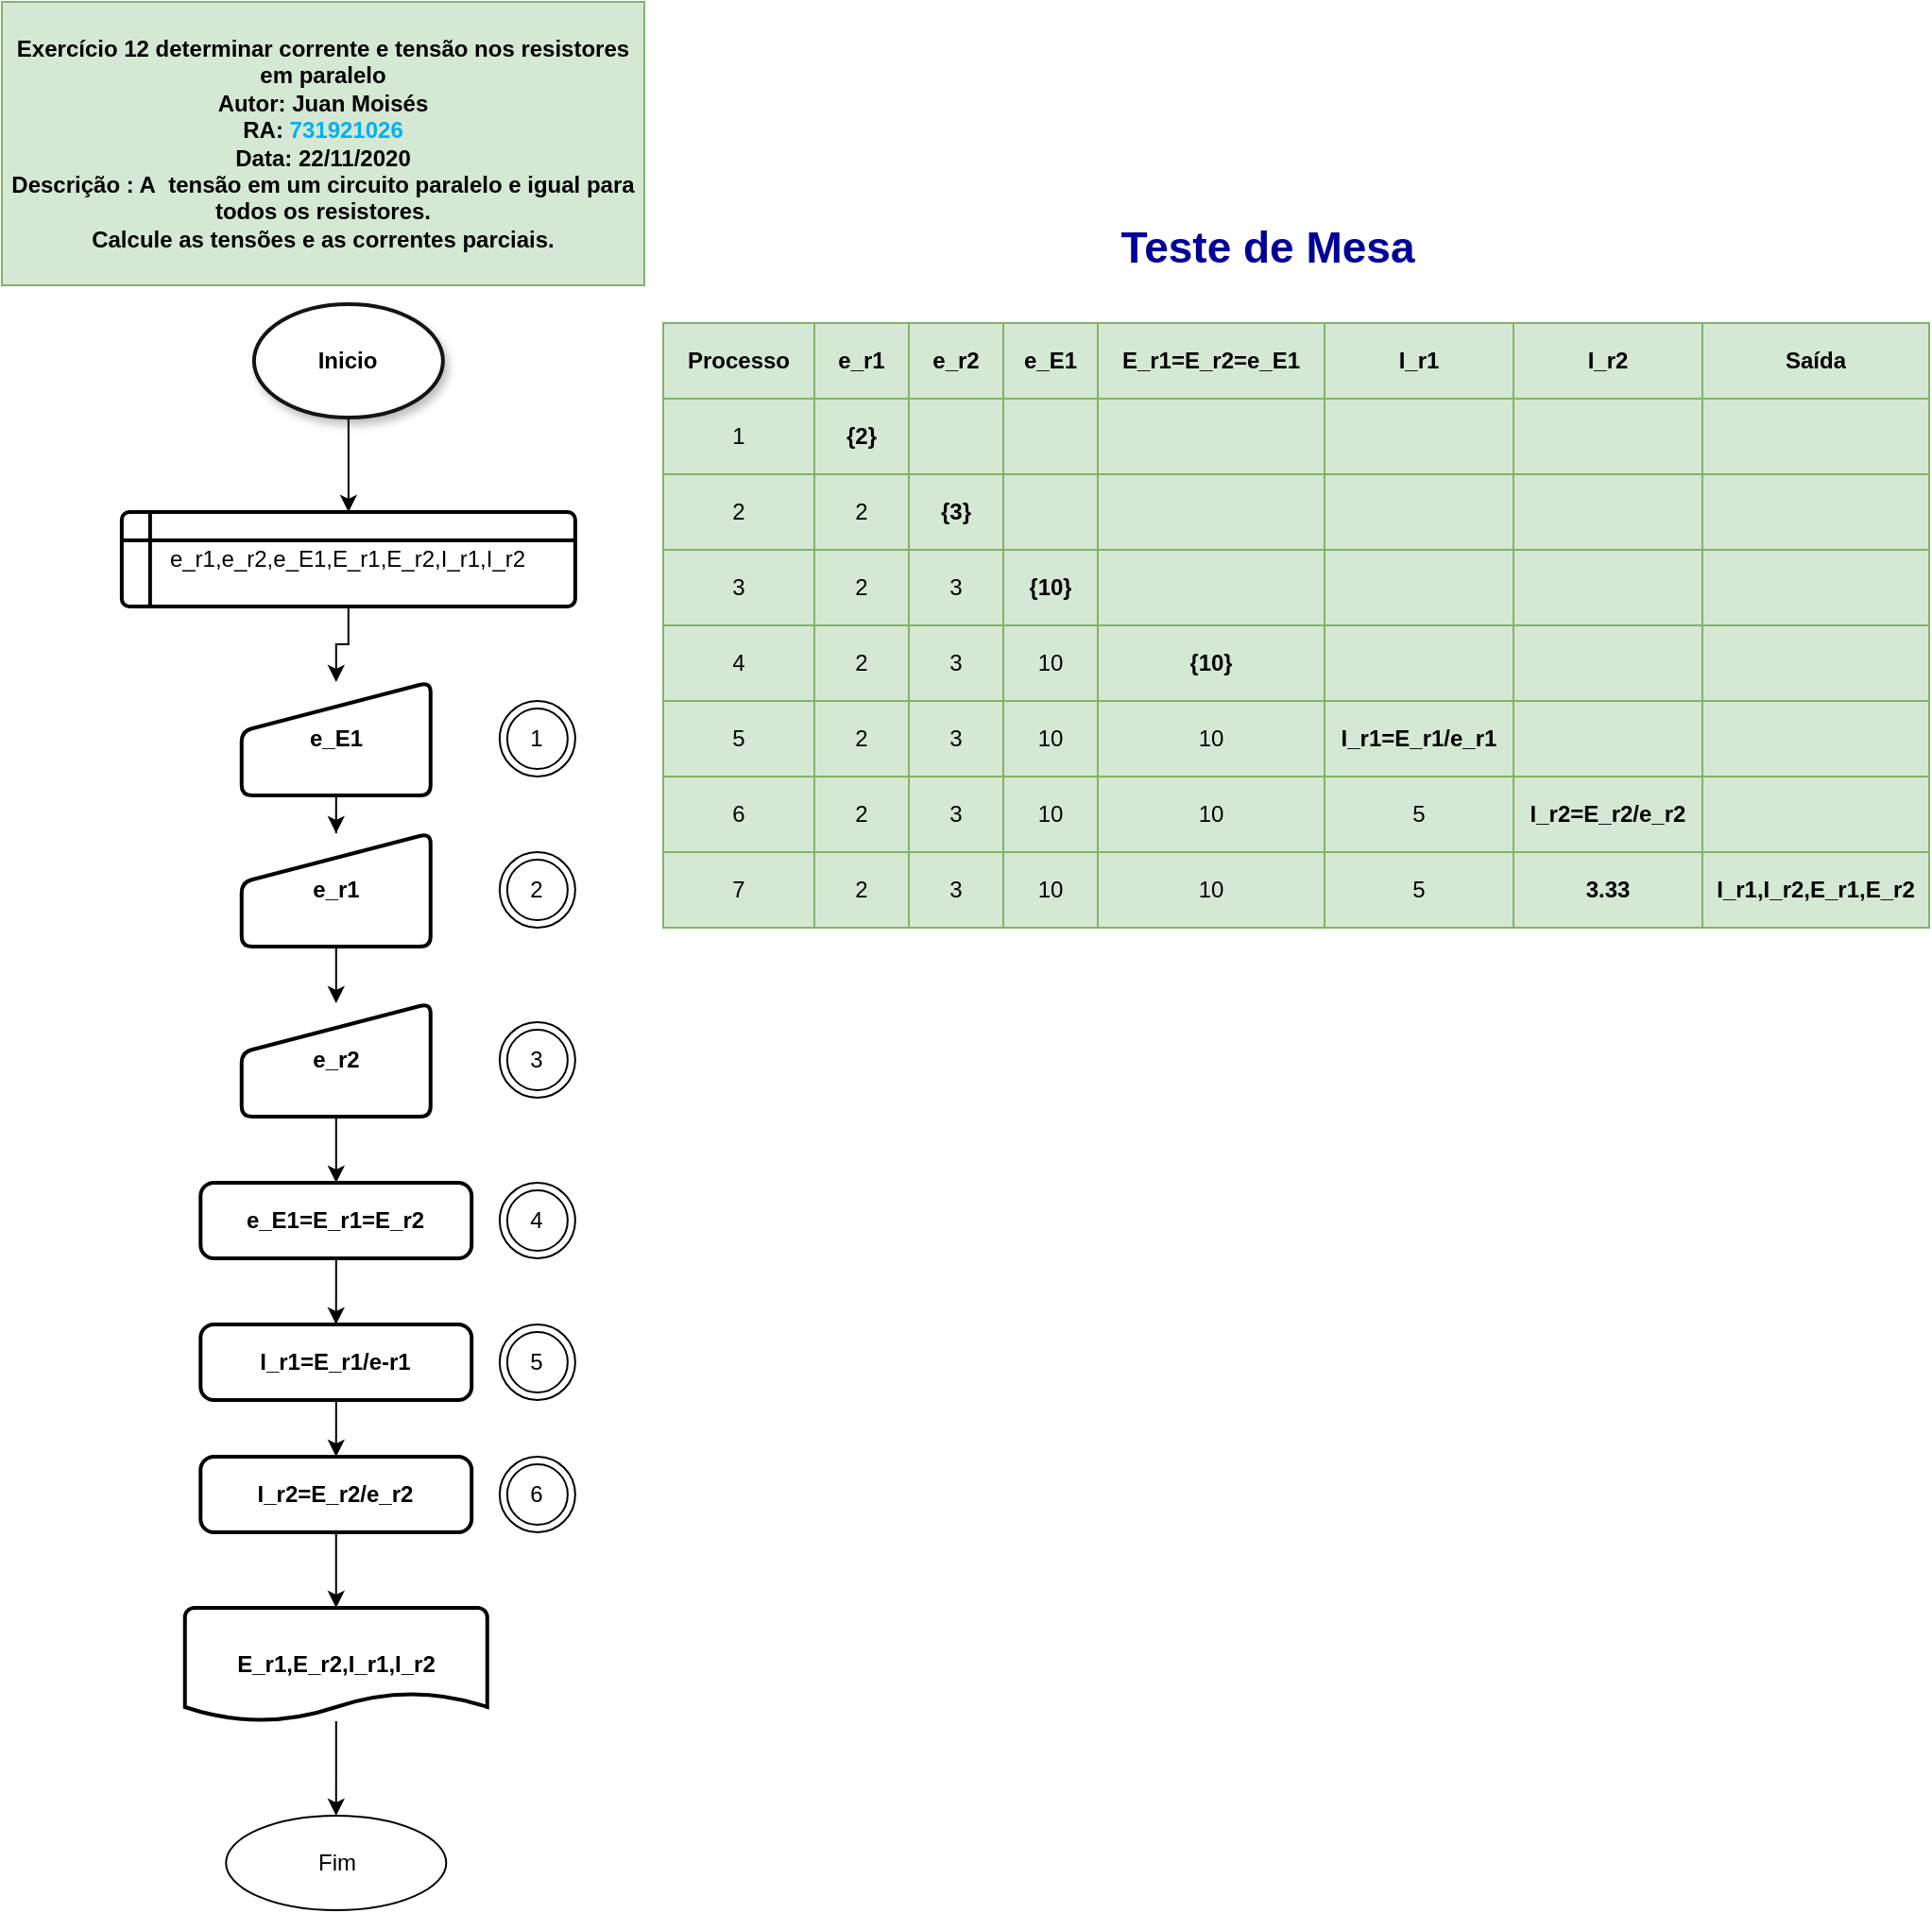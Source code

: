 <mxfile version="13.10.2" type="github"><diagram id="-6XYK5tT2vSQ0VzhzRom" name="Página-1"><mxGraphModel dx="1019" dy="562" grid="1" gridSize="10" guides="1" tooltips="1" connect="1" arrows="1" fold="1" page="1" pageScale="1" pageWidth="827" pageHeight="1169" math="0" shadow="0"><root><mxCell id="0"/><mxCell id="1" parent="0"/><mxCell id="aAwCayTCrIzlKERKmkv0-1" value="Exercício 12 determinar corrente e tensão nos resistores em paralelo&lt;br&gt;Autor: Juan Moisés&lt;br&gt;RA:&amp;nbsp;&lt;b&gt;&lt;span style=&quot;font-size: 9.0pt ; line-height: 107% ; font-family: &amp;#34;calibri&amp;#34; , sans-serif ; color: #00b0f0&quot;&gt;731921026&lt;/span&gt;&lt;/b&gt;&lt;br&gt;Data: 22/11/2020&lt;br&gt;Descrição : A&amp;nbsp; tensão em um circuito paralelo e igual para todos os resistores.&lt;br&gt;Calcule as tensões e as correntes parciais." style="text;html=1;strokeColor=#82b366;fillColor=#d5e8d4;align=center;verticalAlign=middle;whiteSpace=wrap;rounded=0;fontStyle=1;" parent="1" vertex="1"><mxGeometry x="10" y="30" width="340" height="150" as="geometry"/></mxCell><mxCell id="aAwCayTCrIzlKERKmkv0-2" value="" style="shape=table;html=1;whiteSpace=wrap;startSize=0;container=1;collapsible=0;childLayout=tableLayout;fillColor=#d5e8d4;strokeColor=#82b366;" parent="1" vertex="1"><mxGeometry x="360" y="200" width="670" height="320" as="geometry"/></mxCell><mxCell id="aAwCayTCrIzlKERKmkv0-3" value="" style="shape=partialRectangle;html=1;whiteSpace=wrap;collapsible=0;dropTarget=0;pointerEvents=0;fillColor=none;top=0;left=0;bottom=0;right=0;points=[[0,0.5],[1,0.5]];portConstraint=eastwest;" parent="aAwCayTCrIzlKERKmkv0-2" vertex="1"><mxGeometry width="670" height="40" as="geometry"/></mxCell><mxCell id="aAwCayTCrIzlKERKmkv0-4" value="Processo" style="shape=partialRectangle;html=1;whiteSpace=wrap;connectable=0;overflow=hidden;fillColor=none;top=0;left=0;bottom=0;right=0;fontStyle=1" parent="aAwCayTCrIzlKERKmkv0-3" vertex="1"><mxGeometry width="80" height="40" as="geometry"/></mxCell><mxCell id="aAwCayTCrIzlKERKmkv0-5" value="e_r1" style="shape=partialRectangle;html=1;whiteSpace=wrap;connectable=0;overflow=hidden;fillColor=none;top=0;left=0;bottom=0;right=0;fontStyle=1" parent="aAwCayTCrIzlKERKmkv0-3" vertex="1"><mxGeometry x="80" width="50" height="40" as="geometry"/></mxCell><mxCell id="aAwCayTCrIzlKERKmkv0-6" value="e_r2" style="shape=partialRectangle;html=1;whiteSpace=wrap;connectable=0;overflow=hidden;fillColor=none;top=0;left=0;bottom=0;right=0;fontStyle=1" parent="aAwCayTCrIzlKERKmkv0-3" vertex="1"><mxGeometry x="130" width="50" height="40" as="geometry"/></mxCell><mxCell id="aAwCayTCrIzlKERKmkv0-7" value="e_E1" style="shape=partialRectangle;html=1;whiteSpace=wrap;connectable=0;overflow=hidden;fillColor=none;top=0;left=0;bottom=0;right=0;fontStyle=1" parent="aAwCayTCrIzlKERKmkv0-3" vertex="1"><mxGeometry x="180" width="50" height="40" as="geometry"/></mxCell><mxCell id="aAwCayTCrIzlKERKmkv0-9" value="E_r1=E_r2=e_E1" style="shape=partialRectangle;html=1;whiteSpace=wrap;connectable=0;overflow=hidden;fillColor=none;top=0;left=0;bottom=0;right=0;fontStyle=1" parent="aAwCayTCrIzlKERKmkv0-3" vertex="1"><mxGeometry x="230" width="120" height="40" as="geometry"/></mxCell><mxCell id="aAwCayTCrIzlKERKmkv0-11" value="I_r1" style="shape=partialRectangle;html=1;whiteSpace=wrap;connectable=0;overflow=hidden;fillColor=none;top=0;left=0;bottom=0;right=0;fontStyle=1" parent="aAwCayTCrIzlKERKmkv0-3" vertex="1"><mxGeometry x="350" width="100" height="40" as="geometry"/></mxCell><mxCell id="aAwCayTCrIzlKERKmkv0-12" value="I_r2" style="shape=partialRectangle;html=1;whiteSpace=wrap;connectable=0;overflow=hidden;fillColor=none;top=0;left=0;bottom=0;right=0;fontStyle=1" parent="aAwCayTCrIzlKERKmkv0-3" vertex="1"><mxGeometry x="450" width="100" height="40" as="geometry"/></mxCell><mxCell id="aAwCayTCrIzlKERKmkv0-241" value="Saída" style="shape=partialRectangle;html=1;whiteSpace=wrap;connectable=0;overflow=hidden;fillColor=none;top=0;left=0;bottom=0;right=0;fontStyle=1" parent="aAwCayTCrIzlKERKmkv0-3" vertex="1"><mxGeometry x="550" width="120" height="40" as="geometry"/></mxCell><mxCell id="aAwCayTCrIzlKERKmkv0-15" value="" style="shape=partialRectangle;html=1;whiteSpace=wrap;collapsible=0;dropTarget=0;pointerEvents=0;fillColor=none;top=0;left=0;bottom=0;right=0;points=[[0,0.5],[1,0.5]];portConstraint=eastwest;" parent="aAwCayTCrIzlKERKmkv0-2" vertex="1"><mxGeometry y="40" width="670" height="40" as="geometry"/></mxCell><mxCell id="aAwCayTCrIzlKERKmkv0-16" value="1" style="shape=partialRectangle;html=1;whiteSpace=wrap;connectable=0;overflow=hidden;fillColor=none;top=0;left=0;bottom=0;right=0;" parent="aAwCayTCrIzlKERKmkv0-15" vertex="1"><mxGeometry width="80" height="40" as="geometry"/></mxCell><mxCell id="aAwCayTCrIzlKERKmkv0-17" value="&lt;b&gt;{2}&lt;/b&gt;" style="shape=partialRectangle;html=1;whiteSpace=wrap;connectable=0;overflow=hidden;fillColor=none;top=0;left=0;bottom=0;right=0;" parent="aAwCayTCrIzlKERKmkv0-15" vertex="1"><mxGeometry x="80" width="50" height="40" as="geometry"/></mxCell><mxCell id="aAwCayTCrIzlKERKmkv0-18" value="" style="shape=partialRectangle;html=1;whiteSpace=wrap;connectable=0;overflow=hidden;fillColor=none;top=0;left=0;bottom=0;right=0;" parent="aAwCayTCrIzlKERKmkv0-15" vertex="1"><mxGeometry x="130" width="50" height="40" as="geometry"/></mxCell><mxCell id="aAwCayTCrIzlKERKmkv0-19" value="" style="shape=partialRectangle;html=1;whiteSpace=wrap;connectable=0;overflow=hidden;fillColor=none;top=0;left=0;bottom=0;right=0;" parent="aAwCayTCrIzlKERKmkv0-15" vertex="1"><mxGeometry x="180" width="50" height="40" as="geometry"/></mxCell><mxCell id="aAwCayTCrIzlKERKmkv0-21" style="shape=partialRectangle;html=1;whiteSpace=wrap;connectable=0;overflow=hidden;fillColor=none;top=0;left=0;bottom=0;right=0;" parent="aAwCayTCrIzlKERKmkv0-15" vertex="1"><mxGeometry x="230" width="120" height="40" as="geometry"/></mxCell><mxCell id="aAwCayTCrIzlKERKmkv0-23" style="shape=partialRectangle;html=1;whiteSpace=wrap;connectable=0;overflow=hidden;fillColor=none;top=0;left=0;bottom=0;right=0;" parent="aAwCayTCrIzlKERKmkv0-15" vertex="1"><mxGeometry x="350" width="100" height="40" as="geometry"/></mxCell><mxCell id="aAwCayTCrIzlKERKmkv0-24" style="shape=partialRectangle;html=1;whiteSpace=wrap;connectable=0;overflow=hidden;fillColor=none;top=0;left=0;bottom=0;right=0;" parent="aAwCayTCrIzlKERKmkv0-15" vertex="1"><mxGeometry x="450" width="100" height="40" as="geometry"/></mxCell><mxCell id="aAwCayTCrIzlKERKmkv0-242" style="shape=partialRectangle;html=1;whiteSpace=wrap;connectable=0;overflow=hidden;fillColor=none;top=0;left=0;bottom=0;right=0;" parent="aAwCayTCrIzlKERKmkv0-15" vertex="1"><mxGeometry x="550" width="120" height="40" as="geometry"/></mxCell><mxCell id="aAwCayTCrIzlKERKmkv0-27" style="shape=partialRectangle;html=1;whiteSpace=wrap;collapsible=0;dropTarget=0;pointerEvents=0;fillColor=none;top=0;left=0;bottom=0;right=0;points=[[0,0.5],[1,0.5]];portConstraint=eastwest;" parent="aAwCayTCrIzlKERKmkv0-2" vertex="1"><mxGeometry y="80" width="670" height="40" as="geometry"/></mxCell><mxCell id="aAwCayTCrIzlKERKmkv0-28" value="2" style="shape=partialRectangle;html=1;whiteSpace=wrap;connectable=0;overflow=hidden;fillColor=none;top=0;left=0;bottom=0;right=0;" parent="aAwCayTCrIzlKERKmkv0-27" vertex="1"><mxGeometry width="80" height="40" as="geometry"/></mxCell><mxCell id="aAwCayTCrIzlKERKmkv0-29" value="2" style="shape=partialRectangle;html=1;whiteSpace=wrap;connectable=0;overflow=hidden;fillColor=none;top=0;left=0;bottom=0;right=0;" parent="aAwCayTCrIzlKERKmkv0-27" vertex="1"><mxGeometry x="80" width="50" height="40" as="geometry"/></mxCell><mxCell id="aAwCayTCrIzlKERKmkv0-30" value="&lt;b&gt;{3}&lt;/b&gt;" style="shape=partialRectangle;html=1;whiteSpace=wrap;connectable=0;overflow=hidden;fillColor=none;top=0;left=0;bottom=0;right=0;" parent="aAwCayTCrIzlKERKmkv0-27" vertex="1"><mxGeometry x="130" width="50" height="40" as="geometry"/></mxCell><mxCell id="aAwCayTCrIzlKERKmkv0-31" style="shape=partialRectangle;html=1;whiteSpace=wrap;connectable=0;overflow=hidden;fillColor=none;top=0;left=0;bottom=0;right=0;" parent="aAwCayTCrIzlKERKmkv0-27" vertex="1"><mxGeometry x="180" width="50" height="40" as="geometry"/></mxCell><mxCell id="aAwCayTCrIzlKERKmkv0-33" style="shape=partialRectangle;html=1;whiteSpace=wrap;connectable=0;overflow=hidden;fillColor=none;top=0;left=0;bottom=0;right=0;" parent="aAwCayTCrIzlKERKmkv0-27" vertex="1"><mxGeometry x="230" width="120" height="40" as="geometry"/></mxCell><mxCell id="aAwCayTCrIzlKERKmkv0-35" style="shape=partialRectangle;html=1;whiteSpace=wrap;connectable=0;overflow=hidden;fillColor=none;top=0;left=0;bottom=0;right=0;" parent="aAwCayTCrIzlKERKmkv0-27" vertex="1"><mxGeometry x="350" width="100" height="40" as="geometry"/></mxCell><mxCell id="aAwCayTCrIzlKERKmkv0-36" style="shape=partialRectangle;html=1;whiteSpace=wrap;connectable=0;overflow=hidden;fillColor=none;top=0;left=0;bottom=0;right=0;" parent="aAwCayTCrIzlKERKmkv0-27" vertex="1"><mxGeometry x="450" width="100" height="40" as="geometry"/></mxCell><mxCell id="aAwCayTCrIzlKERKmkv0-243" style="shape=partialRectangle;html=1;whiteSpace=wrap;connectable=0;overflow=hidden;fillColor=none;top=0;left=0;bottom=0;right=0;" parent="aAwCayTCrIzlKERKmkv0-27" vertex="1"><mxGeometry x="550" width="120" height="40" as="geometry"/></mxCell><mxCell id="aAwCayTCrIzlKERKmkv0-39" style="shape=partialRectangle;html=1;whiteSpace=wrap;collapsible=0;dropTarget=0;pointerEvents=0;fillColor=none;top=0;left=0;bottom=0;right=0;points=[[0,0.5],[1,0.5]];portConstraint=eastwest;" parent="aAwCayTCrIzlKERKmkv0-2" vertex="1"><mxGeometry y="120" width="670" height="40" as="geometry"/></mxCell><mxCell id="aAwCayTCrIzlKERKmkv0-40" value="3" style="shape=partialRectangle;html=1;whiteSpace=wrap;connectable=0;overflow=hidden;fillColor=none;top=0;left=0;bottom=0;right=0;" parent="aAwCayTCrIzlKERKmkv0-39" vertex="1"><mxGeometry width="80" height="40" as="geometry"/></mxCell><mxCell id="aAwCayTCrIzlKERKmkv0-41" value="2" style="shape=partialRectangle;html=1;whiteSpace=wrap;connectable=0;overflow=hidden;fillColor=none;top=0;left=0;bottom=0;right=0;" parent="aAwCayTCrIzlKERKmkv0-39" vertex="1"><mxGeometry x="80" width="50" height="40" as="geometry"/></mxCell><mxCell id="aAwCayTCrIzlKERKmkv0-42" value="3" style="shape=partialRectangle;html=1;whiteSpace=wrap;connectable=0;overflow=hidden;fillColor=none;top=0;left=0;bottom=0;right=0;" parent="aAwCayTCrIzlKERKmkv0-39" vertex="1"><mxGeometry x="130" width="50" height="40" as="geometry"/></mxCell><mxCell id="aAwCayTCrIzlKERKmkv0-43" value="{10}" style="shape=partialRectangle;html=1;whiteSpace=wrap;connectable=0;overflow=hidden;fillColor=none;top=0;left=0;bottom=0;right=0;fontStyle=1" parent="aAwCayTCrIzlKERKmkv0-39" vertex="1"><mxGeometry x="180" width="50" height="40" as="geometry"/></mxCell><mxCell id="aAwCayTCrIzlKERKmkv0-45" style="shape=partialRectangle;html=1;whiteSpace=wrap;connectable=0;overflow=hidden;fillColor=none;top=0;left=0;bottom=0;right=0;fontStyle=1" parent="aAwCayTCrIzlKERKmkv0-39" vertex="1"><mxGeometry x="230" width="120" height="40" as="geometry"/></mxCell><mxCell id="aAwCayTCrIzlKERKmkv0-47" style="shape=partialRectangle;html=1;whiteSpace=wrap;connectable=0;overflow=hidden;fillColor=none;top=0;left=0;bottom=0;right=0;fontStyle=1" parent="aAwCayTCrIzlKERKmkv0-39" vertex="1"><mxGeometry x="350" width="100" height="40" as="geometry"/></mxCell><mxCell id="aAwCayTCrIzlKERKmkv0-48" style="shape=partialRectangle;html=1;whiteSpace=wrap;connectable=0;overflow=hidden;fillColor=none;top=0;left=0;bottom=0;right=0;fontStyle=1" parent="aAwCayTCrIzlKERKmkv0-39" vertex="1"><mxGeometry x="450" width="100" height="40" as="geometry"/></mxCell><mxCell id="aAwCayTCrIzlKERKmkv0-244" style="shape=partialRectangle;html=1;whiteSpace=wrap;connectable=0;overflow=hidden;fillColor=none;top=0;left=0;bottom=0;right=0;fontStyle=1" parent="aAwCayTCrIzlKERKmkv0-39" vertex="1"><mxGeometry x="550" width="120" height="40" as="geometry"/></mxCell><mxCell id="aAwCayTCrIzlKERKmkv0-51" style="shape=partialRectangle;html=1;whiteSpace=wrap;collapsible=0;dropTarget=0;pointerEvents=0;fillColor=none;top=0;left=0;bottom=0;right=0;points=[[0,0.5],[1,0.5]];portConstraint=eastwest;" parent="aAwCayTCrIzlKERKmkv0-2" vertex="1"><mxGeometry y="160" width="670" height="40" as="geometry"/></mxCell><mxCell id="aAwCayTCrIzlKERKmkv0-52" value="4" style="shape=partialRectangle;html=1;whiteSpace=wrap;connectable=0;overflow=hidden;fillColor=none;top=0;left=0;bottom=0;right=0;" parent="aAwCayTCrIzlKERKmkv0-51" vertex="1"><mxGeometry width="80" height="40" as="geometry"/></mxCell><mxCell id="aAwCayTCrIzlKERKmkv0-53" value="2" style="shape=partialRectangle;html=1;whiteSpace=wrap;connectable=0;overflow=hidden;fillColor=none;top=0;left=0;bottom=0;right=0;" parent="aAwCayTCrIzlKERKmkv0-51" vertex="1"><mxGeometry x="80" width="50" height="40" as="geometry"/></mxCell><mxCell id="aAwCayTCrIzlKERKmkv0-54" value="3" style="shape=partialRectangle;html=1;whiteSpace=wrap;connectable=0;overflow=hidden;fillColor=none;top=0;left=0;bottom=0;right=0;" parent="aAwCayTCrIzlKERKmkv0-51" vertex="1"><mxGeometry x="130" width="50" height="40" as="geometry"/></mxCell><mxCell id="aAwCayTCrIzlKERKmkv0-55" value="&lt;span style=&quot;font-weight: normal&quot;&gt;10&lt;/span&gt;" style="shape=partialRectangle;html=1;whiteSpace=wrap;connectable=0;overflow=hidden;fillColor=none;top=0;left=0;bottom=0;right=0;fontStyle=1" parent="aAwCayTCrIzlKERKmkv0-51" vertex="1"><mxGeometry x="180" width="50" height="40" as="geometry"/></mxCell><mxCell id="aAwCayTCrIzlKERKmkv0-57" value="{10}" style="shape=partialRectangle;html=1;whiteSpace=wrap;connectable=0;overflow=hidden;fillColor=none;top=0;left=0;bottom=0;right=0;fontStyle=1" parent="aAwCayTCrIzlKERKmkv0-51" vertex="1"><mxGeometry x="230" width="120" height="40" as="geometry"/></mxCell><mxCell id="aAwCayTCrIzlKERKmkv0-59" style="shape=partialRectangle;html=1;whiteSpace=wrap;connectable=0;overflow=hidden;fillColor=none;top=0;left=0;bottom=0;right=0;fontStyle=1" parent="aAwCayTCrIzlKERKmkv0-51" vertex="1"><mxGeometry x="350" width="100" height="40" as="geometry"/></mxCell><mxCell id="aAwCayTCrIzlKERKmkv0-60" style="shape=partialRectangle;html=1;whiteSpace=wrap;connectable=0;overflow=hidden;fillColor=none;top=0;left=0;bottom=0;right=0;fontStyle=1" parent="aAwCayTCrIzlKERKmkv0-51" vertex="1"><mxGeometry x="450" width="100" height="40" as="geometry"/></mxCell><mxCell id="aAwCayTCrIzlKERKmkv0-245" style="shape=partialRectangle;html=1;whiteSpace=wrap;connectable=0;overflow=hidden;fillColor=none;top=0;left=0;bottom=0;right=0;fontStyle=1" parent="aAwCayTCrIzlKERKmkv0-51" vertex="1"><mxGeometry x="550" width="120" height="40" as="geometry"/></mxCell><mxCell id="aAwCayTCrIzlKERKmkv0-63" style="shape=partialRectangle;html=1;whiteSpace=wrap;collapsible=0;dropTarget=0;pointerEvents=0;fillColor=none;top=0;left=0;bottom=0;right=0;points=[[0,0.5],[1,0.5]];portConstraint=eastwest;" parent="aAwCayTCrIzlKERKmkv0-2" vertex="1"><mxGeometry y="200" width="670" height="40" as="geometry"/></mxCell><mxCell id="aAwCayTCrIzlKERKmkv0-64" value="5" style="shape=partialRectangle;html=1;whiteSpace=wrap;connectable=0;overflow=hidden;fillColor=none;top=0;left=0;bottom=0;right=0;" parent="aAwCayTCrIzlKERKmkv0-63" vertex="1"><mxGeometry width="80" height="40" as="geometry"/></mxCell><mxCell id="aAwCayTCrIzlKERKmkv0-65" value="2" style="shape=partialRectangle;html=1;whiteSpace=wrap;connectable=0;overflow=hidden;fillColor=none;top=0;left=0;bottom=0;right=0;" parent="aAwCayTCrIzlKERKmkv0-63" vertex="1"><mxGeometry x="80" width="50" height="40" as="geometry"/></mxCell><mxCell id="aAwCayTCrIzlKERKmkv0-66" value="3" style="shape=partialRectangle;html=1;whiteSpace=wrap;connectable=0;overflow=hidden;fillColor=none;top=0;left=0;bottom=0;right=0;" parent="aAwCayTCrIzlKERKmkv0-63" vertex="1"><mxGeometry x="130" width="50" height="40" as="geometry"/></mxCell><mxCell id="aAwCayTCrIzlKERKmkv0-67" value="&lt;span style=&quot;font-weight: normal&quot;&gt;10&lt;/span&gt;" style="shape=partialRectangle;html=1;whiteSpace=wrap;connectable=0;overflow=hidden;fillColor=none;top=0;left=0;bottom=0;right=0;fontStyle=1" parent="aAwCayTCrIzlKERKmkv0-63" vertex="1"><mxGeometry x="180" width="50" height="40" as="geometry"/></mxCell><mxCell id="aAwCayTCrIzlKERKmkv0-69" value="&lt;span style=&quot;font-weight: normal&quot;&gt;10&lt;/span&gt;" style="shape=partialRectangle;html=1;whiteSpace=wrap;connectable=0;overflow=hidden;fillColor=none;top=0;left=0;bottom=0;right=0;fontStyle=1" parent="aAwCayTCrIzlKERKmkv0-63" vertex="1"><mxGeometry x="230" width="120" height="40" as="geometry"/></mxCell><mxCell id="aAwCayTCrIzlKERKmkv0-71" value="I_r1=E_r1/e_r1" style="shape=partialRectangle;html=1;whiteSpace=wrap;connectable=0;overflow=hidden;fillColor=none;top=0;left=0;bottom=0;right=0;fontStyle=1" parent="aAwCayTCrIzlKERKmkv0-63" vertex="1"><mxGeometry x="350" width="100" height="40" as="geometry"/></mxCell><mxCell id="aAwCayTCrIzlKERKmkv0-72" style="shape=partialRectangle;html=1;whiteSpace=wrap;connectable=0;overflow=hidden;fillColor=none;top=0;left=0;bottom=0;right=0;fontStyle=1" parent="aAwCayTCrIzlKERKmkv0-63" vertex="1"><mxGeometry x="450" width="100" height="40" as="geometry"/></mxCell><mxCell id="aAwCayTCrIzlKERKmkv0-246" style="shape=partialRectangle;html=1;whiteSpace=wrap;connectable=0;overflow=hidden;fillColor=none;top=0;left=0;bottom=0;right=0;fontStyle=1" parent="aAwCayTCrIzlKERKmkv0-63" vertex="1"><mxGeometry x="550" width="120" height="40" as="geometry"/></mxCell><mxCell id="aAwCayTCrIzlKERKmkv0-75" style="shape=partialRectangle;html=1;whiteSpace=wrap;collapsible=0;dropTarget=0;pointerEvents=0;fillColor=none;top=0;left=0;bottom=0;right=0;points=[[0,0.5],[1,0.5]];portConstraint=eastwest;" parent="aAwCayTCrIzlKERKmkv0-2" vertex="1"><mxGeometry y="240" width="670" height="40" as="geometry"/></mxCell><mxCell id="aAwCayTCrIzlKERKmkv0-76" value="6" style="shape=partialRectangle;html=1;whiteSpace=wrap;connectable=0;overflow=hidden;fillColor=none;top=0;left=0;bottom=0;right=0;" parent="aAwCayTCrIzlKERKmkv0-75" vertex="1"><mxGeometry width="80" height="40" as="geometry"/></mxCell><mxCell id="aAwCayTCrIzlKERKmkv0-77" value="2" style="shape=partialRectangle;html=1;whiteSpace=wrap;connectable=0;overflow=hidden;fillColor=none;top=0;left=0;bottom=0;right=0;" parent="aAwCayTCrIzlKERKmkv0-75" vertex="1"><mxGeometry x="80" width="50" height="40" as="geometry"/></mxCell><mxCell id="aAwCayTCrIzlKERKmkv0-78" value="3" style="shape=partialRectangle;html=1;whiteSpace=wrap;connectable=0;overflow=hidden;fillColor=none;top=0;left=0;bottom=0;right=0;" parent="aAwCayTCrIzlKERKmkv0-75" vertex="1"><mxGeometry x="130" width="50" height="40" as="geometry"/></mxCell><mxCell id="aAwCayTCrIzlKERKmkv0-79" value="&lt;span style=&quot;font-weight: normal&quot;&gt;10&lt;/span&gt;" style="shape=partialRectangle;html=1;whiteSpace=wrap;connectable=0;overflow=hidden;fillColor=none;top=0;left=0;bottom=0;right=0;fontStyle=1" parent="aAwCayTCrIzlKERKmkv0-75" vertex="1"><mxGeometry x="180" width="50" height="40" as="geometry"/></mxCell><mxCell id="aAwCayTCrIzlKERKmkv0-81" value="&lt;span style=&quot;font-weight: normal&quot;&gt;10&lt;/span&gt;" style="shape=partialRectangle;html=1;whiteSpace=wrap;connectable=0;overflow=hidden;fillColor=none;top=0;left=0;bottom=0;right=0;fontStyle=1" parent="aAwCayTCrIzlKERKmkv0-75" vertex="1"><mxGeometry x="230" width="120" height="40" as="geometry"/></mxCell><mxCell id="aAwCayTCrIzlKERKmkv0-83" value="&lt;span style=&quot;font-weight: normal&quot;&gt;5&lt;/span&gt;" style="shape=partialRectangle;html=1;whiteSpace=wrap;connectable=0;overflow=hidden;fillColor=none;top=0;left=0;bottom=0;right=0;fontStyle=1" parent="aAwCayTCrIzlKERKmkv0-75" vertex="1"><mxGeometry x="350" width="100" height="40" as="geometry"/></mxCell><mxCell id="aAwCayTCrIzlKERKmkv0-84" value="I_r2=E_r2/e_r2" style="shape=partialRectangle;html=1;whiteSpace=wrap;connectable=0;overflow=hidden;fillColor=none;top=0;left=0;bottom=0;right=0;fontStyle=1" parent="aAwCayTCrIzlKERKmkv0-75" vertex="1"><mxGeometry x="450" width="100" height="40" as="geometry"/></mxCell><mxCell id="aAwCayTCrIzlKERKmkv0-247" style="shape=partialRectangle;html=1;whiteSpace=wrap;connectable=0;overflow=hidden;fillColor=none;top=0;left=0;bottom=0;right=0;fontStyle=1" parent="aAwCayTCrIzlKERKmkv0-75" vertex="1"><mxGeometry x="550" width="120" height="40" as="geometry"/></mxCell><mxCell id="aAwCayTCrIzlKERKmkv0-87" style="shape=partialRectangle;html=1;whiteSpace=wrap;collapsible=0;dropTarget=0;pointerEvents=0;fillColor=none;top=0;left=0;bottom=0;right=0;points=[[0,0.5],[1,0.5]];portConstraint=eastwest;" parent="aAwCayTCrIzlKERKmkv0-2" vertex="1"><mxGeometry y="280" width="670" height="40" as="geometry"/></mxCell><mxCell id="aAwCayTCrIzlKERKmkv0-88" value="7" style="shape=partialRectangle;html=1;whiteSpace=wrap;connectable=0;overflow=hidden;fillColor=none;top=0;left=0;bottom=0;right=0;" parent="aAwCayTCrIzlKERKmkv0-87" vertex="1"><mxGeometry width="80" height="40" as="geometry"/></mxCell><mxCell id="aAwCayTCrIzlKERKmkv0-89" value="2" style="shape=partialRectangle;html=1;whiteSpace=wrap;connectable=0;overflow=hidden;fillColor=none;top=0;left=0;bottom=0;right=0;" parent="aAwCayTCrIzlKERKmkv0-87" vertex="1"><mxGeometry x="80" width="50" height="40" as="geometry"/></mxCell><mxCell id="aAwCayTCrIzlKERKmkv0-90" value="3" style="shape=partialRectangle;html=1;whiteSpace=wrap;connectable=0;overflow=hidden;fillColor=none;top=0;left=0;bottom=0;right=0;" parent="aAwCayTCrIzlKERKmkv0-87" vertex="1"><mxGeometry x="130" width="50" height="40" as="geometry"/></mxCell><mxCell id="aAwCayTCrIzlKERKmkv0-91" value="&lt;span style=&quot;font-weight: normal&quot;&gt;10&lt;/span&gt;" style="shape=partialRectangle;html=1;whiteSpace=wrap;connectable=0;overflow=hidden;fillColor=none;top=0;left=0;bottom=0;right=0;fontStyle=1" parent="aAwCayTCrIzlKERKmkv0-87" vertex="1"><mxGeometry x="180" width="50" height="40" as="geometry"/></mxCell><mxCell id="aAwCayTCrIzlKERKmkv0-93" value="&lt;span style=&quot;font-weight: normal&quot;&gt;10&lt;/span&gt;" style="shape=partialRectangle;html=1;whiteSpace=wrap;connectable=0;overflow=hidden;fillColor=none;top=0;left=0;bottom=0;right=0;fontStyle=1" parent="aAwCayTCrIzlKERKmkv0-87" vertex="1"><mxGeometry x="230" width="120" height="40" as="geometry"/></mxCell><mxCell id="aAwCayTCrIzlKERKmkv0-95" value="&lt;span style=&quot;font-weight: normal&quot;&gt;5&lt;/span&gt;" style="shape=partialRectangle;html=1;whiteSpace=wrap;connectable=0;overflow=hidden;fillColor=none;top=0;left=0;bottom=0;right=0;fontStyle=1" parent="aAwCayTCrIzlKERKmkv0-87" vertex="1"><mxGeometry x="350" width="100" height="40" as="geometry"/></mxCell><mxCell id="aAwCayTCrIzlKERKmkv0-96" value="3.33" style="shape=partialRectangle;html=1;whiteSpace=wrap;connectable=0;overflow=hidden;fillColor=none;top=0;left=0;bottom=0;right=0;fontStyle=1" parent="aAwCayTCrIzlKERKmkv0-87" vertex="1"><mxGeometry x="450" width="100" height="40" as="geometry"/></mxCell><mxCell id="aAwCayTCrIzlKERKmkv0-248" value="I_r1,I_r2,E_r1,E_r2" style="shape=partialRectangle;html=1;whiteSpace=wrap;connectable=0;overflow=hidden;fillColor=none;top=0;left=0;bottom=0;right=0;fontStyle=1" parent="aAwCayTCrIzlKERKmkv0-87" vertex="1"><mxGeometry x="550" width="120" height="40" as="geometry"/></mxCell><mxCell id="aAwCayTCrIzlKERKmkv0-135" value="&lt;b&gt;&lt;font color=&quot;#000099&quot; style=&quot;font-size: 23px&quot;&gt;Teste de Mesa&lt;/font&gt;&lt;/b&gt;" style="text;html=1;strokeColor=none;fillColor=none;align=center;verticalAlign=middle;whiteSpace=wrap;rounded=0;shadow=1;fontSize=15;" parent="1" vertex="1"><mxGeometry x="550" y="150" width="260" height="20" as="geometry"/></mxCell><mxCell id="Ja5vSklrJj2mGdldqT-S-2" value="" style="edgeStyle=orthogonalEdgeStyle;rounded=0;orthogonalLoop=1;jettySize=auto;html=1;" edge="1" parent="1" source="aAwCayTCrIzlKERKmkv0-137" target="Ja5vSklrJj2mGdldqT-S-1"><mxGeometry relative="1" as="geometry"/></mxCell><mxCell id="aAwCayTCrIzlKERKmkv0-137" value="Inicio" style="strokeWidth=2;html=1;shape=mxgraph.flowchart.start_1;whiteSpace=wrap;fillColor=#FFFFFF;strokeColor=#141414;shadow=1;fontStyle=1" parent="1" vertex="1"><mxGeometry x="143.44" y="190" width="100" height="60" as="geometry"/></mxCell><mxCell id="aAwCayTCrIzlKERKmkv0-159" value="" style="edgeStyle=orthogonalEdgeStyle;rounded=0;orthogonalLoop=1;jettySize=auto;html=1;" parent="1" source="aAwCayTCrIzlKERKmkv0-140" target="aAwCayTCrIzlKERKmkv0-146" edge="1"><mxGeometry relative="1" as="geometry"/></mxCell><mxCell id="aAwCayTCrIzlKERKmkv0-140" value="e_r1" style="html=1;strokeWidth=2;shape=manualInput;whiteSpace=wrap;rounded=1;size=26;arcSize=11;fontStyle=1" parent="1" vertex="1"><mxGeometry x="136.88" y="470" width="100" height="60" as="geometry"/></mxCell><mxCell id="aAwCayTCrIzlKERKmkv0-161" value="" style="edgeStyle=orthogonalEdgeStyle;rounded=0;orthogonalLoop=1;jettySize=auto;html=1;" parent="1" source="aAwCayTCrIzlKERKmkv0-142" edge="1"><mxGeometry relative="1" as="geometry"><mxPoint x="186.84" y="730" as="targetPoint"/></mxGeometry></mxCell><mxCell id="aAwCayTCrIzlKERKmkv0-142" value="e_E1=E_r1=E_r2" style="rounded=1;whiteSpace=wrap;html=1;absoluteArcSize=1;arcSize=14;strokeWidth=2;fontStyle=1" parent="1" vertex="1"><mxGeometry x="115.16" y="655" width="143.44" height="40" as="geometry"/></mxCell><mxCell id="aAwCayTCrIzlKERKmkv0-163" value="" style="edgeStyle=orthogonalEdgeStyle;rounded=0;orthogonalLoop=1;jettySize=auto;html=1;" parent="1" source="aAwCayTCrIzlKERKmkv0-144" target="aAwCayTCrIzlKERKmkv0-162" edge="1"><mxGeometry relative="1" as="geometry"/></mxCell><mxCell id="aAwCayTCrIzlKERKmkv0-144" value="E_r1,E_r2,I_r1,I_r2" style="strokeWidth=2;html=1;shape=mxgraph.flowchart.document2;whiteSpace=wrap;size=0.25;fontStyle=1" parent="1" vertex="1"><mxGeometry x="106.88" y="880" width="160" height="60" as="geometry"/></mxCell><mxCell id="aAwCayTCrIzlKERKmkv0-160" value="" style="edgeStyle=orthogonalEdgeStyle;rounded=0;orthogonalLoop=1;jettySize=auto;html=1;" parent="1" source="aAwCayTCrIzlKERKmkv0-146" target="aAwCayTCrIzlKERKmkv0-142" edge="1"><mxGeometry relative="1" as="geometry"/></mxCell><mxCell id="aAwCayTCrIzlKERKmkv0-146" value="&lt;b&gt;e_r2&lt;/b&gt;" style="html=1;strokeWidth=2;shape=manualInput;whiteSpace=wrap;rounded=1;size=26;arcSize=11;" parent="1" vertex="1"><mxGeometry x="136.88" y="560" width="100" height="60" as="geometry"/></mxCell><mxCell id="aAwCayTCrIzlKERKmkv0-147" style="edgeStyle=orthogonalEdgeStyle;rounded=0;orthogonalLoop=1;jettySize=auto;html=1;entryX=0.5;entryY=0;entryDx=0;entryDy=0;" parent="1" source="aAwCayTCrIzlKERKmkv0-148" target="aAwCayTCrIzlKERKmkv0-140" edge="1"><mxGeometry relative="1" as="geometry"/></mxCell><mxCell id="aAwCayTCrIzlKERKmkv0-148" value="e_E1" style="html=1;strokeWidth=2;shape=manualInput;whiteSpace=wrap;rounded=1;size=26;arcSize=11;fontStyle=1" parent="1" vertex="1"><mxGeometry x="136.88" y="390" width="100" height="60" as="geometry"/></mxCell><mxCell id="aAwCayTCrIzlKERKmkv0-155" style="edgeStyle=orthogonalEdgeStyle;rounded=0;orthogonalLoop=1;jettySize=auto;html=1;entryX=0.5;entryY=0;entryDx=0;entryDy=0;" parent="1" source="aAwCayTCrIzlKERKmkv0-156" target="aAwCayTCrIzlKERKmkv0-158" edge="1"><mxGeometry relative="1" as="geometry"/></mxCell><mxCell id="aAwCayTCrIzlKERKmkv0-156" value="I_r1=E_r1/e-r1" style="rounded=1;whiteSpace=wrap;html=1;absoluteArcSize=1;arcSize=14;strokeWidth=2;fontStyle=1" parent="1" vertex="1"><mxGeometry x="115.16" y="730" width="143.44" height="40" as="geometry"/></mxCell><mxCell id="aAwCayTCrIzlKERKmkv0-157" style="edgeStyle=orthogonalEdgeStyle;rounded=0;orthogonalLoop=1;jettySize=auto;html=1;entryX=0.5;entryY=0;entryDx=0;entryDy=0;entryPerimeter=0;" parent="1" source="aAwCayTCrIzlKERKmkv0-158" target="aAwCayTCrIzlKERKmkv0-144" edge="1"><mxGeometry relative="1" as="geometry"/></mxCell><mxCell id="aAwCayTCrIzlKERKmkv0-158" value="I_r2=E_r2/e_r2" style="rounded=1;whiteSpace=wrap;html=1;absoluteArcSize=1;arcSize=14;strokeWidth=2;fontStyle=1" parent="1" vertex="1"><mxGeometry x="115.16" y="800" width="143.44" height="40" as="geometry"/></mxCell><mxCell id="aAwCayTCrIzlKERKmkv0-162" value="Fim" style="ellipse;whiteSpace=wrap;html=1;" parent="1" vertex="1"><mxGeometry x="128.6" y="990" width="116.56" height="50" as="geometry"/></mxCell><mxCell id="aAwCayTCrIzlKERKmkv0-211" value="1" style="ellipse;shape=doubleEllipse;whiteSpace=wrap;html=1;aspect=fixed;" parent="1" vertex="1"><mxGeometry x="273.44" y="400" width="40" height="40" as="geometry"/></mxCell><mxCell id="aAwCayTCrIzlKERKmkv0-212" value="2" style="ellipse;shape=doubleEllipse;whiteSpace=wrap;html=1;aspect=fixed;" parent="1" vertex="1"><mxGeometry x="273.44" y="480" width="40" height="40" as="geometry"/></mxCell><mxCell id="aAwCayTCrIzlKERKmkv0-213" value="3" style="ellipse;shape=doubleEllipse;whiteSpace=wrap;html=1;aspect=fixed;" parent="1" vertex="1"><mxGeometry x="273.44" y="570" width="40" height="40" as="geometry"/></mxCell><mxCell id="aAwCayTCrIzlKERKmkv0-214" value="5" style="ellipse;shape=doubleEllipse;whiteSpace=wrap;html=1;aspect=fixed;" parent="1" vertex="1"><mxGeometry x="273.44" y="730" width="40" height="40" as="geometry"/></mxCell><mxCell id="aAwCayTCrIzlKERKmkv0-215" value="4" style="ellipse;shape=doubleEllipse;whiteSpace=wrap;html=1;aspect=fixed;" parent="1" vertex="1"><mxGeometry x="273.44" y="655" width="40" height="40" as="geometry"/></mxCell><mxCell id="aAwCayTCrIzlKERKmkv0-216" value="6" style="ellipse;shape=doubleEllipse;whiteSpace=wrap;html=1;aspect=fixed;" parent="1" vertex="1"><mxGeometry x="273.44" y="800" width="40" height="40" as="geometry"/></mxCell><mxCell id="Ja5vSklrJj2mGdldqT-S-3" value="" style="edgeStyle=orthogonalEdgeStyle;rounded=0;orthogonalLoop=1;jettySize=auto;html=1;" edge="1" parent="1" source="Ja5vSklrJj2mGdldqT-S-1" target="aAwCayTCrIzlKERKmkv0-148"><mxGeometry relative="1" as="geometry"/></mxCell><mxCell id="Ja5vSklrJj2mGdldqT-S-1" value="&lt;span style=&quot;font-size: 12px&quot;&gt;e_r1,e_r2,e_E1,E_r1,E_r2,I_r1,I_r2&lt;/span&gt;" style="shape=internalStorage;whiteSpace=wrap;html=1;dx=15;dy=15;rounded=1;arcSize=8;strokeWidth=2;" vertex="1" parent="1"><mxGeometry x="73.44" y="300" width="240" height="50" as="geometry"/></mxCell></root></mxGraphModel></diagram></mxfile>